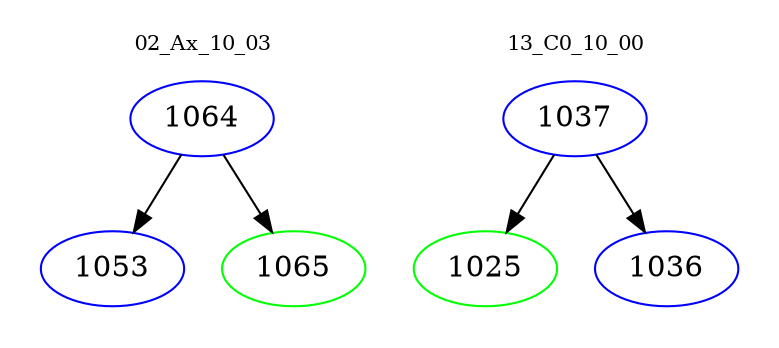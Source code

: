 digraph{
subgraph cluster_0 {
color = white
label = "02_Ax_10_03";
fontsize=10;
T0_1064 [label="1064", color="blue"]
T0_1064 -> T0_1053 [color="black"]
T0_1053 [label="1053", color="blue"]
T0_1064 -> T0_1065 [color="black"]
T0_1065 [label="1065", color="green"]
}
subgraph cluster_1 {
color = white
label = "13_C0_10_00";
fontsize=10;
T1_1037 [label="1037", color="blue"]
T1_1037 -> T1_1025 [color="black"]
T1_1025 [label="1025", color="green"]
T1_1037 -> T1_1036 [color="black"]
T1_1036 [label="1036", color="blue"]
}
}
